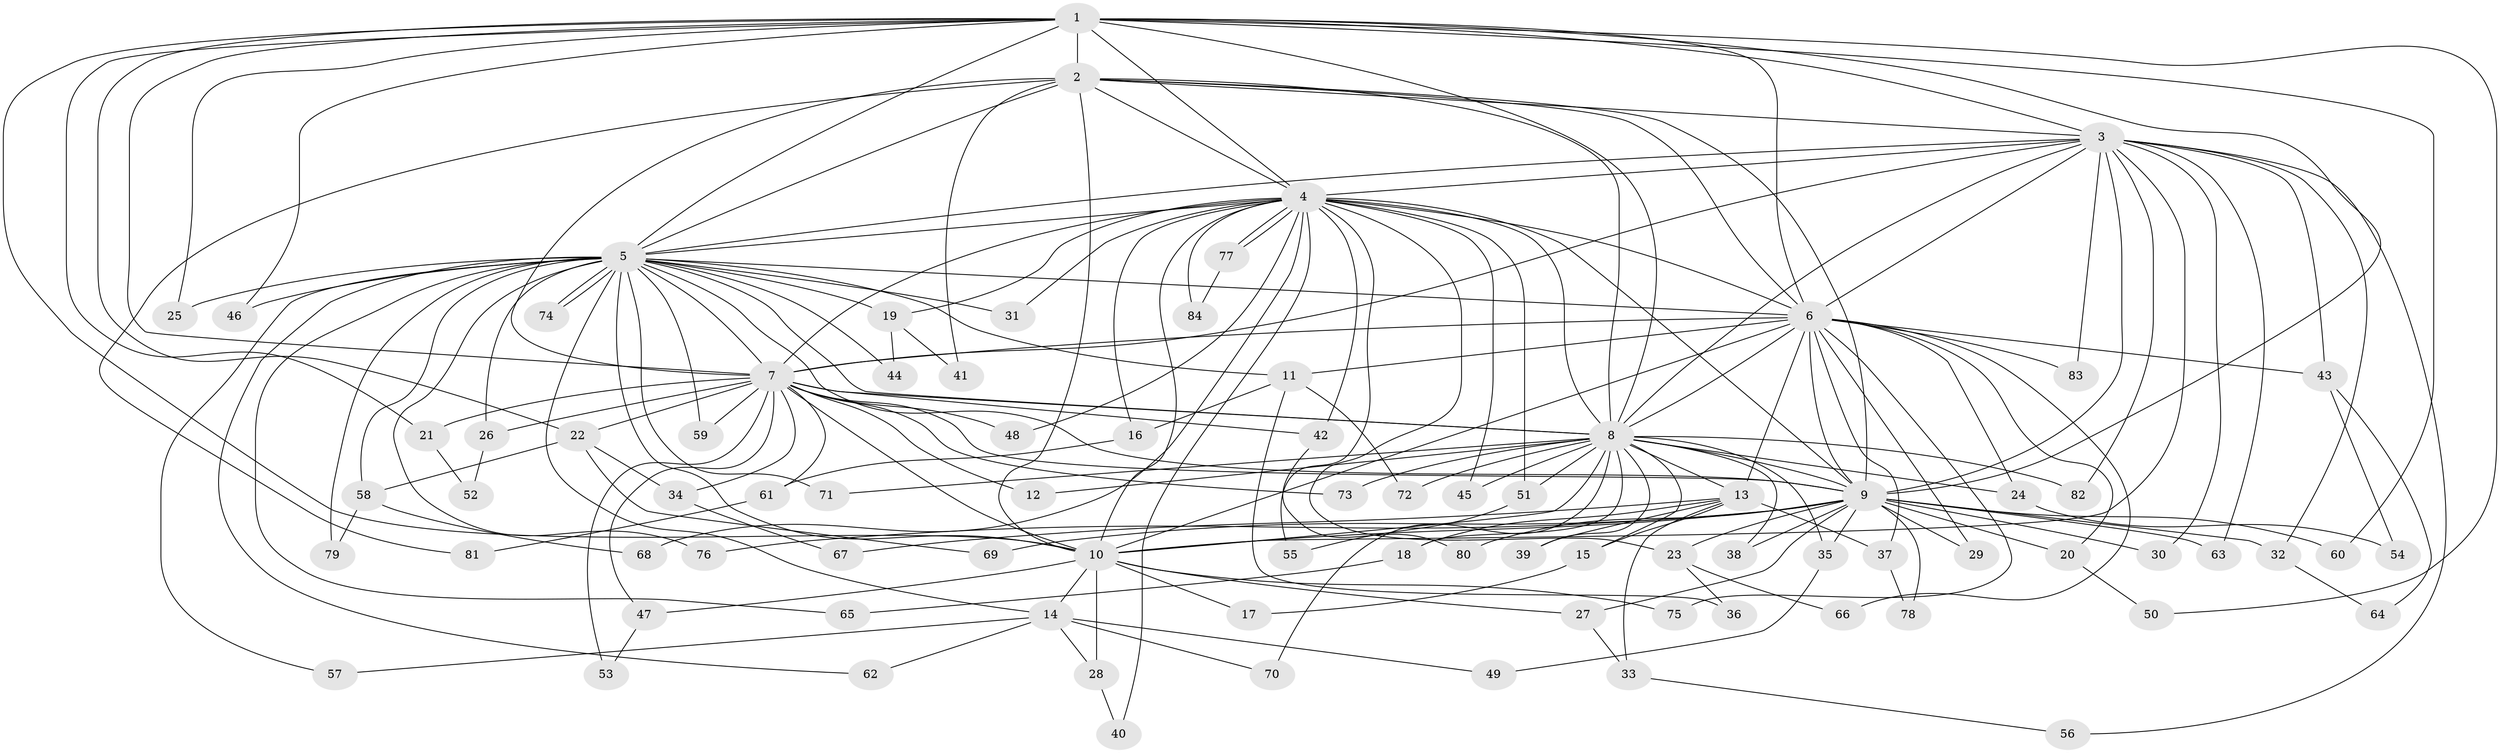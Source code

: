 // coarse degree distribution, {10: 0.15384615384615385, 20: 0.038461538461538464, 12: 0.07692307692307693, 9: 0.07692307692307693, 6: 0.07692307692307693, 4: 0.038461538461538464, 3: 0.19230769230769232, 5: 0.038461538461538464, 2: 0.3076923076923077}
// Generated by graph-tools (version 1.1) at 2025/49/03/04/25 22:49:20]
// undirected, 84 vertices, 193 edges
graph export_dot {
  node [color=gray90,style=filled];
  1;
  2;
  3;
  4;
  5;
  6;
  7;
  8;
  9;
  10;
  11;
  12;
  13;
  14;
  15;
  16;
  17;
  18;
  19;
  20;
  21;
  22;
  23;
  24;
  25;
  26;
  27;
  28;
  29;
  30;
  31;
  32;
  33;
  34;
  35;
  36;
  37;
  38;
  39;
  40;
  41;
  42;
  43;
  44;
  45;
  46;
  47;
  48;
  49;
  50;
  51;
  52;
  53;
  54;
  55;
  56;
  57;
  58;
  59;
  60;
  61;
  62;
  63;
  64;
  65;
  66;
  67;
  68;
  69;
  70;
  71;
  72;
  73;
  74;
  75;
  76;
  77;
  78;
  79;
  80;
  81;
  82;
  83;
  84;
  1 -- 2;
  1 -- 3;
  1 -- 4;
  1 -- 5;
  1 -- 6;
  1 -- 7;
  1 -- 8;
  1 -- 9;
  1 -- 10;
  1 -- 21;
  1 -- 22;
  1 -- 25;
  1 -- 46;
  1 -- 50;
  1 -- 60;
  2 -- 3;
  2 -- 4;
  2 -- 5;
  2 -- 6;
  2 -- 7;
  2 -- 8;
  2 -- 9;
  2 -- 10;
  2 -- 41;
  2 -- 81;
  3 -- 4;
  3 -- 5;
  3 -- 6;
  3 -- 7;
  3 -- 8;
  3 -- 9;
  3 -- 10;
  3 -- 30;
  3 -- 32;
  3 -- 43;
  3 -- 56;
  3 -- 63;
  3 -- 82;
  3 -- 83;
  4 -- 5;
  4 -- 6;
  4 -- 7;
  4 -- 8;
  4 -- 9;
  4 -- 10;
  4 -- 16;
  4 -- 19;
  4 -- 23;
  4 -- 31;
  4 -- 40;
  4 -- 42;
  4 -- 45;
  4 -- 48;
  4 -- 51;
  4 -- 55;
  4 -- 68;
  4 -- 77;
  4 -- 77;
  4 -- 84;
  5 -- 6;
  5 -- 7;
  5 -- 8;
  5 -- 9;
  5 -- 10;
  5 -- 11;
  5 -- 14;
  5 -- 19;
  5 -- 25;
  5 -- 26;
  5 -- 31;
  5 -- 44;
  5 -- 46;
  5 -- 57;
  5 -- 58;
  5 -- 59;
  5 -- 62;
  5 -- 65;
  5 -- 71;
  5 -- 74;
  5 -- 74;
  5 -- 76;
  5 -- 79;
  6 -- 7;
  6 -- 8;
  6 -- 9;
  6 -- 10;
  6 -- 11;
  6 -- 13;
  6 -- 20;
  6 -- 24;
  6 -- 29;
  6 -- 37;
  6 -- 43;
  6 -- 66;
  6 -- 75;
  6 -- 83;
  7 -- 8;
  7 -- 9;
  7 -- 10;
  7 -- 12;
  7 -- 21;
  7 -- 22;
  7 -- 26;
  7 -- 34;
  7 -- 42;
  7 -- 47;
  7 -- 48;
  7 -- 53;
  7 -- 59;
  7 -- 61;
  7 -- 73;
  8 -- 9;
  8 -- 10;
  8 -- 12;
  8 -- 13;
  8 -- 15;
  8 -- 18;
  8 -- 24;
  8 -- 35;
  8 -- 38;
  8 -- 39;
  8 -- 45;
  8 -- 51;
  8 -- 70;
  8 -- 71;
  8 -- 72;
  8 -- 73;
  8 -- 82;
  9 -- 10;
  9 -- 20;
  9 -- 23;
  9 -- 27;
  9 -- 29;
  9 -- 30;
  9 -- 32;
  9 -- 35;
  9 -- 38;
  9 -- 60;
  9 -- 63;
  9 -- 69;
  9 -- 76;
  9 -- 78;
  9 -- 80;
  10 -- 14;
  10 -- 17;
  10 -- 27;
  10 -- 28;
  10 -- 47;
  10 -- 75;
  11 -- 16;
  11 -- 36;
  11 -- 72;
  13 -- 15;
  13 -- 18;
  13 -- 33;
  13 -- 37;
  13 -- 39;
  13 -- 67;
  14 -- 28;
  14 -- 49;
  14 -- 57;
  14 -- 62;
  14 -- 70;
  15 -- 17;
  16 -- 61;
  18 -- 65;
  19 -- 41;
  19 -- 44;
  20 -- 50;
  21 -- 52;
  22 -- 34;
  22 -- 58;
  22 -- 69;
  23 -- 36;
  23 -- 66;
  24 -- 54;
  26 -- 52;
  27 -- 33;
  28 -- 40;
  32 -- 64;
  33 -- 56;
  34 -- 67;
  35 -- 49;
  37 -- 78;
  42 -- 80;
  43 -- 54;
  43 -- 64;
  47 -- 53;
  51 -- 55;
  58 -- 68;
  58 -- 79;
  61 -- 81;
  77 -- 84;
}
